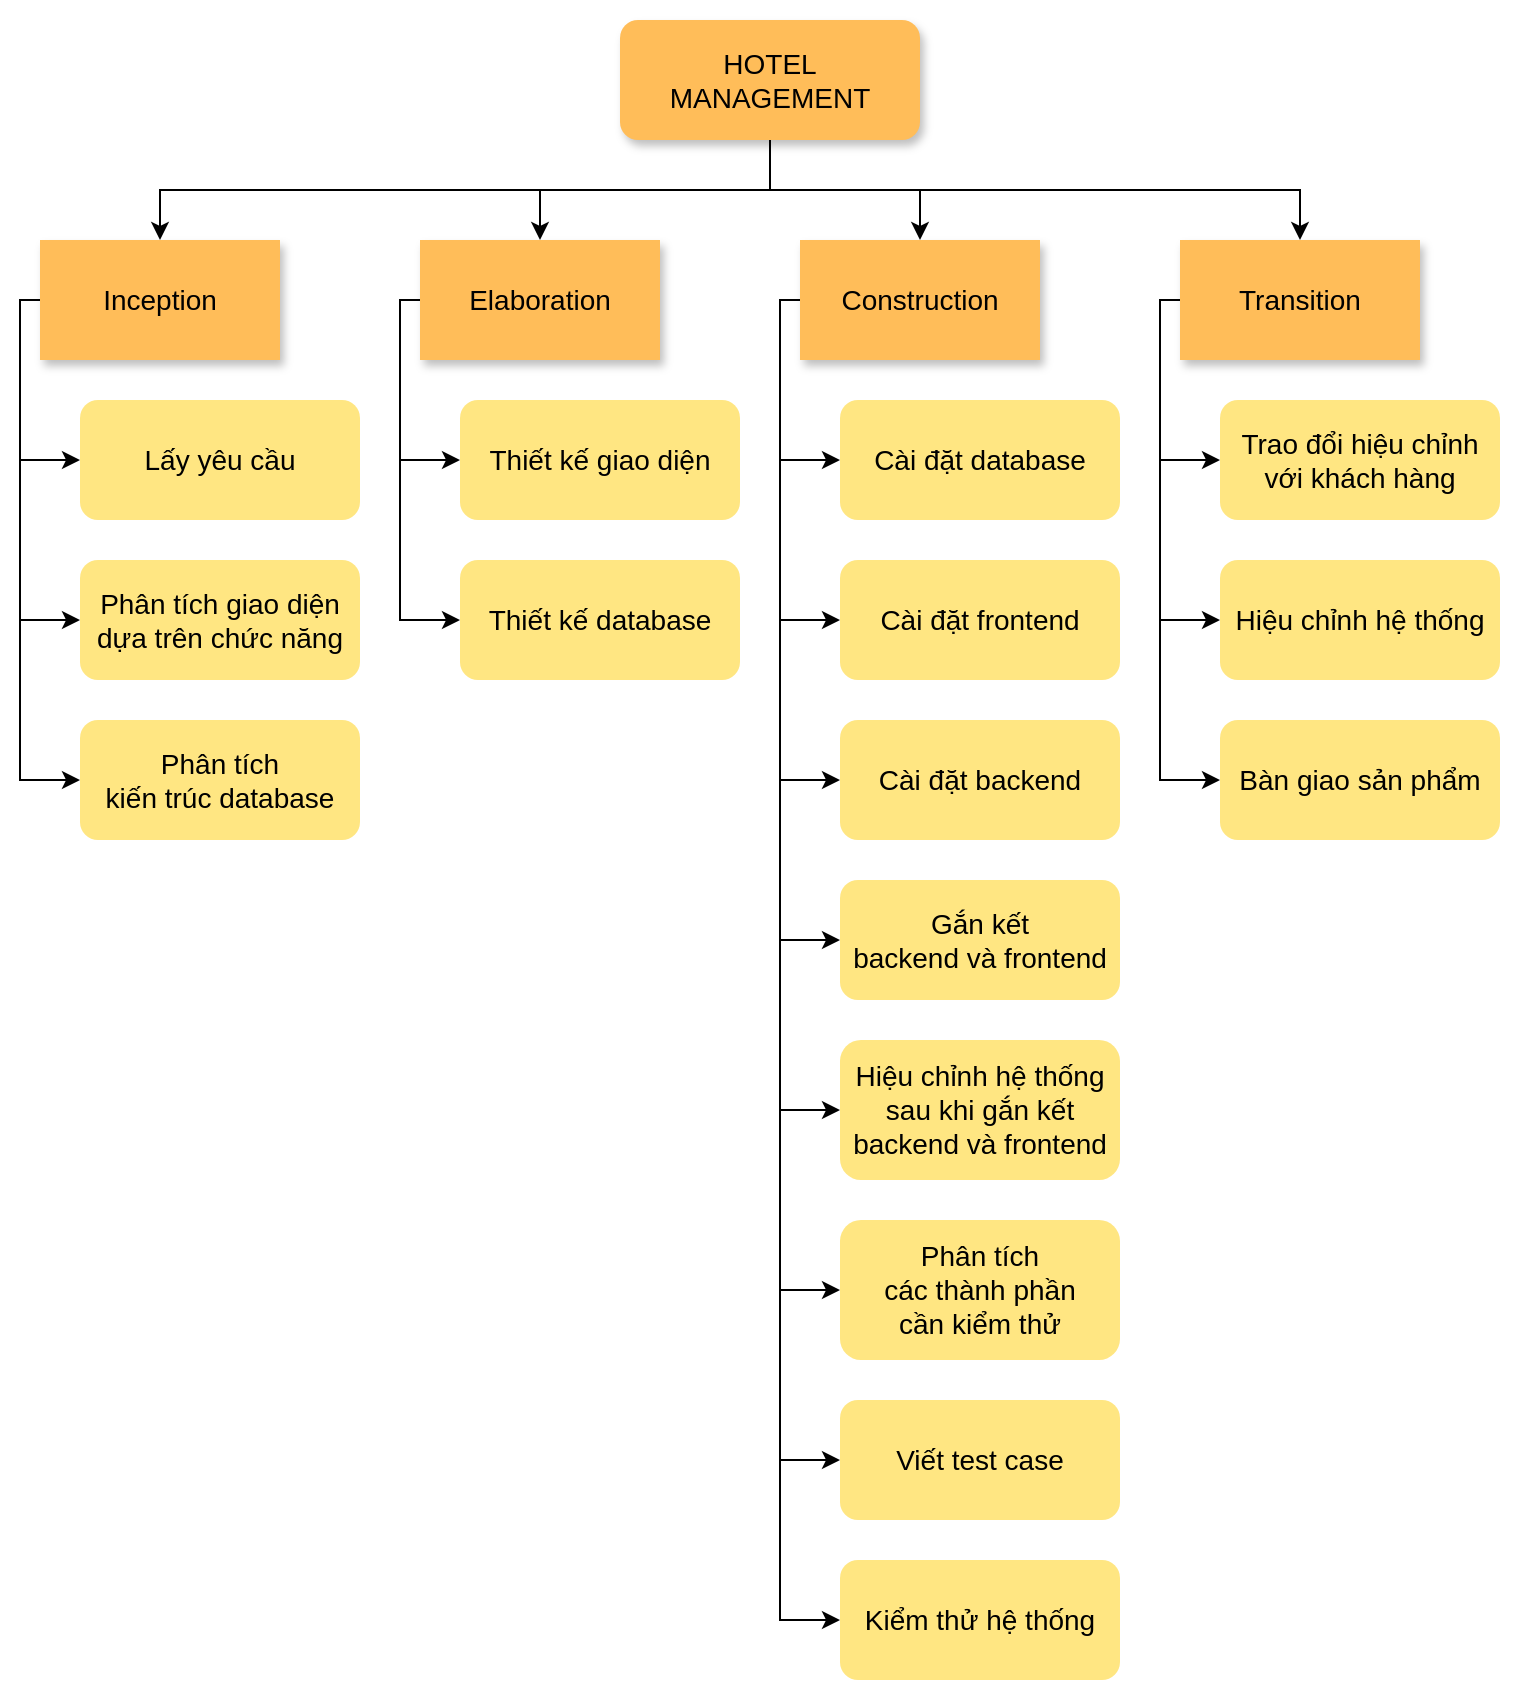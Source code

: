 <mxfile version="20.5.1"><diagram id="Dv5RxZ9pEpqeXzH8SUr0" name="Page-1"><mxGraphModel dx="946" dy="648" grid="1" gridSize="10" guides="1" tooltips="1" connect="1" arrows="1" fold="1" page="1" pageScale="1" pageWidth="827" pageHeight="1169" math="0" shadow="0"><root><mxCell id="0"/><mxCell id="1" parent="0"/><mxCell id="0N0D6_yJiQmXJVHRGY4t-61" value="" style="rounded=0;whiteSpace=wrap;html=1;shadow=0;glass=0;labelBackgroundColor=none;sketch=0;fontSize=14;fillColor=default;strokeColor=none;" vertex="1" parent="1"><mxGeometry x="10" y="40" width="760" height="850" as="geometry"/></mxCell><mxCell id="0N0D6_yJiQmXJVHRGY4t-37" style="edgeStyle=orthogonalEdgeStyle;rounded=0;orthogonalLoop=1;jettySize=auto;html=1;entryX=0;entryY=0.5;entryDx=0;entryDy=0;fontSize=14;exitX=0;exitY=0.5;exitDx=0;exitDy=0;strokeColor=default;" edge="1" parent="1" source="33rMMh5XL7JELrdZvPGO-138" target="0N0D6_yJiQmXJVHRGY4t-4"><mxGeometry relative="1" as="geometry"><Array as="points"><mxPoint x="20" y="190"/><mxPoint x="20" y="270"/></Array></mxGeometry></mxCell><mxCell id="33rMMh5XL7JELrdZvPGO-138" value="Inception" style="rounded=0;whiteSpace=wrap;html=1;fillColor=#FFBD59;gradientColor=none;fontSize=14;strokeColor=none;shadow=1;" parent="1" vertex="1"><mxGeometry x="30" y="160" width="120" height="60" as="geometry"/></mxCell><mxCell id="0N0D6_yJiQmXJVHRGY4t-1" value="Elaboration&lt;span style=&quot;caret-color: rgba(0, 0, 0, 0); color: rgba(0, 0, 0, 0); font-family: monospace; font-size: 0px; text-align: start;&quot;&gt;%3CmxGraphModel%3E%3Croot%3E%3CmxCell%20id%3D%220%22%2F%3E%3CmxCell%20id%3D%221%22%20parent%3D%220%22%2F%3E%3CmxCell%20id%3D%222%22%20value%3D%22Inception%22%20style%3D%22rounded%3D0%3BwhiteSpace%3Dwrap%3Bhtml%3D1%3BfillColor%3D%23FFBD59%3BgradientColor%3Dnone%3BfontSize%3D14%3B%22%20vertex%3D%221%22%20parent%3D%221%22%3E%3CmxGeometry%20x%3D%22260%22%20y%3D%22190%22%20width%3D%22120%22%20height%3D%2260%22%20as%3D%22geometry%22%2F%3E%3C%2FmxCell%3E%3C%2Froot%3E%3C%2FmxGraphModel%3E&lt;/span&gt;" style="rounded=0;whiteSpace=wrap;html=1;fillColor=#FFBD59;gradientColor=none;fontSize=14;strokeColor=none;shadow=1;" vertex="1" parent="1"><mxGeometry x="220" y="160" width="120" height="60" as="geometry"/></mxCell><mxCell id="0N0D6_yJiQmXJVHRGY4t-3" value="Transition" style="rounded=0;whiteSpace=wrap;html=1;fillColor=#FFBD59;gradientColor=none;fontSize=14;strokeColor=none;shadow=1;" vertex="1" parent="1"><mxGeometry x="600" y="160" width="120" height="60" as="geometry"/></mxCell><mxCell id="0N0D6_yJiQmXJVHRGY4t-4" value="Lấy yêu cầu" style="rounded=1;whiteSpace=wrap;html=1;fillColor=#FFE682;gradientColor=none;fontSize=14;strokeColor=none;" vertex="1" parent="1"><mxGeometry x="50" y="240" width="140" height="60" as="geometry"/></mxCell><mxCell id="0N0D6_yJiQmXJVHRGY4t-5" value="Phân tích giao diện dựa trên chức năng" style="rounded=1;whiteSpace=wrap;html=1;fillColor=#FFE682;gradientColor=none;fontSize=14;strokeColor=none;" vertex="1" parent="1"><mxGeometry x="50" y="320" width="140" height="60" as="geometry"/></mxCell><mxCell id="0N0D6_yJiQmXJVHRGY4t-6" value="Phân tích&lt;br&gt;kiến trúc database" style="rounded=1;whiteSpace=wrap;html=1;fillColor=#FFE682;gradientColor=none;fontSize=14;strokeColor=none;" vertex="1" parent="1"><mxGeometry x="50" y="400" width="140" height="60" as="geometry"/></mxCell><mxCell id="0N0D6_yJiQmXJVHRGY4t-7" value="Thiết kế giao diện" style="rounded=1;whiteSpace=wrap;html=1;fillColor=#FFE682;gradientColor=none;fontSize=14;strokeColor=none;" vertex="1" parent="1"><mxGeometry x="240" y="240" width="140" height="60" as="geometry"/></mxCell><mxCell id="0N0D6_yJiQmXJVHRGY4t-8" value="Thiết kế database" style="rounded=1;whiteSpace=wrap;html=1;fillColor=#FFE682;gradientColor=none;fontSize=14;strokeColor=none;" vertex="1" parent="1"><mxGeometry x="240" y="320" width="140" height="60" as="geometry"/></mxCell><mxCell id="0N0D6_yJiQmXJVHRGY4t-9" value="Cài đặt database&lt;span style=&quot;caret-color: rgba(0, 0, 0, 0); color: rgba(0, 0, 0, 0); font-family: monospace; font-size: 0px; text-align: start;&quot;&gt;%3CmxGraphModel%3E%3Croot%3E%3CmxCell%20id%3D%220%22%2F%3E%3CmxCell%20id%3D%221%22%20parent%3D%220%22%2F%3E%3CmxCell%20id%3D%222%22%20value%3D%22Thi%E1%BA%BFt%20k%E1%BA%BF%20giao%20di%E1%BB%87n%22%20style%3D%22rounded%3D0%3BwhiteSpace%3Dwrap%3Bhtml%3D1%3BfillColor%3D%23FFE682%3BgradientColor%3Dnone%3BfontSize%3D14%3B%22%20vertex%3D%221%22%20parent%3D%221%22%3E%3CmxGeometry%20x%3D%22300%22%20y%3D%22240%22%20width%3D%22120%22%20height%3D%2260%22%20as%3D%22geometry%22%2F%3E%3C%2FmxCell%3E%3C%2Froot%3E%3C%2FmxGraphModel%3E&lt;/span&gt;" style="rounded=1;whiteSpace=wrap;html=1;fillColor=#FFE682;gradientColor=none;fontSize=14;strokeColor=none;" vertex="1" parent="1"><mxGeometry x="430" y="240" width="140" height="60" as="geometry"/></mxCell><mxCell id="0N0D6_yJiQmXJVHRGY4t-10" value="Cài đặt frontend&lt;span style=&quot;caret-color: rgba(0, 0, 0, 0); color: rgba(0, 0, 0, 0); font-family: monospace; font-size: 0px; text-align: start;&quot;&gt;%3CmxGraphModel%3E%3Croot%3E%3CmxCell%20id%3D%220%22%2F%3E%3CmxCell%20id%3D%221%22%20parent%3D%220%22%2F%3E%3CmxCell%20id%3D%222%22%20value%3D%22Thi%E1%BA%BFt%20k%E1%BA%BF%20giao%20di%E1%BB%87n%22%20style%3D%22rounded%3D0%3BwhiteSpace%3Dwrap%3Bhtml%3D1%3BfillColor%3D%23FFE682%3BgradientColor%3Dnone%3BfontSize%3D14%3B%22%20vertex%3D%221%22%20parent%3D%221%22%3E%3CmxGeometry%20x%3D%22300%22%20y%3D%22240%22%20width%3D%22120%22%20height%3D%2260%22%20as%3D%22geometry%22%2F%3E%3C%2FmxCell%3E%3C%2Froot%3E%3C%2FmxGraphModel%3E&lt;/span&gt;" style="rounded=1;whiteSpace=wrap;html=1;fillColor=#FFE682;gradientColor=none;fontSize=14;strokeColor=none;" vertex="1" parent="1"><mxGeometry x="430" y="320" width="140" height="60" as="geometry"/></mxCell><mxCell id="0N0D6_yJiQmXJVHRGY4t-11" value="Cài đặt backend&lt;span style=&quot;caret-color: rgba(0, 0, 0, 0); color: rgba(0, 0, 0, 0); font-family: monospace; font-size: 0px; text-align: start;&quot;&gt;%3CmxGraphModel%3E%3Croot%3E%3CmxCell%20id%3D%220%22%2F%3E%3CmxCell%20id%3D%221%22%20parent%3D%220%22%2F%3E%3CmxCell%20id%3D%222%22%20value%3D%22Thi%E1%BA%BFt%20k%E1%BA%BF%20giao%20di%E1%BB%87n%22%20style%3D%22rounded%3D0%3BwhiteSpace%3Dwrap%3Bhtml%3D1%3BfillColor%3D%23FFE682%3BgradientColor%3Dnone%3BfontSize%3D14%3B%22%20vertex%3D%221%22%20parent%3D%221%22%3E%3CmxGeometry%20x%3D%22300%22%20y%3D%22240%22%20width%3D%22120%22%20height%3D%2260%22%20as%3D%22geometry%22%2F%3E%3C%2FmxCell%3E%3C%2Froot%3E%3C%2FmxGraphModel%3E&lt;/span&gt;" style="rounded=1;whiteSpace=wrap;html=1;fillColor=#FFE682;gradientColor=none;fontSize=14;strokeColor=none;" vertex="1" parent="1"><mxGeometry x="430" y="400" width="140" height="60" as="geometry"/></mxCell><mxCell id="0N0D6_yJiQmXJVHRGY4t-12" value="Gắn kết&lt;br&gt;backend và frontend" style="rounded=1;whiteSpace=wrap;html=1;fillColor=#FFE682;gradientColor=none;fontSize=14;strokeColor=none;" vertex="1" parent="1"><mxGeometry x="430" y="480" width="140" height="60" as="geometry"/></mxCell><mxCell id="0N0D6_yJiQmXJVHRGY4t-14" value="&lt;span style=&quot;text-align: left;&quot;&gt;Hiệu chỉnh hệ thống sau khi&amp;nbsp;gắn kết backend và frontend&lt;/span&gt;" style="rounded=1;whiteSpace=wrap;html=1;fillColor=#FFE682;gradientColor=none;fontSize=14;strokeColor=none;" vertex="1" parent="1"><mxGeometry x="430" y="560" width="140" height="70" as="geometry"/></mxCell><mxCell id="0N0D6_yJiQmXJVHRGY4t-15" value="&lt;span style=&quot;text-align: left;&quot;&gt;Phân tích&lt;br&gt;các thành phần&lt;br&gt;cần kiểm thử&lt;/span&gt;" style="rounded=1;whiteSpace=wrap;html=1;fillColor=#FFE682;gradientColor=none;fontSize=14;strokeColor=none;" vertex="1" parent="1"><mxGeometry x="430" y="650" width="140" height="70" as="geometry"/></mxCell><mxCell id="0N0D6_yJiQmXJVHRGY4t-16" value="Viết test case" style="rounded=1;whiteSpace=wrap;html=1;fillColor=#FFE682;gradientColor=none;fontSize=14;strokeColor=none;" vertex="1" parent="1"><mxGeometry x="430" y="740" width="140" height="60" as="geometry"/></mxCell><mxCell id="0N0D6_yJiQmXJVHRGY4t-17" value="Kiểm thử hệ thống" style="rounded=1;whiteSpace=wrap;html=1;fillColor=#FFE682;gradientColor=none;fontSize=14;strokeColor=none;" vertex="1" parent="1"><mxGeometry x="430" y="820" width="140" height="60" as="geometry"/></mxCell><mxCell id="0N0D6_yJiQmXJVHRGY4t-18" value="&lt;span style=&quot;text-align: left;&quot;&gt;Trao đổi hiệu chỉnh với khách hàng&lt;/span&gt;" style="rounded=1;whiteSpace=wrap;html=1;fillColor=#FFE682;gradientColor=none;fontSize=14;strokeColor=none;shadow=0;" vertex="1" parent="1"><mxGeometry x="620" y="240" width="140" height="60" as="geometry"/></mxCell><mxCell id="0N0D6_yJiQmXJVHRGY4t-19" value="Hiệu chỉnh hệ thống" style="rounded=1;whiteSpace=wrap;html=1;fillColor=#FFE682;gradientColor=none;fontSize=14;strokeColor=none;shadow=0;" vertex="1" parent="1"><mxGeometry x="620" y="320" width="140" height="60" as="geometry"/></mxCell><mxCell id="0N0D6_yJiQmXJVHRGY4t-20" value="Bàn giao sản phẩm" style="rounded=1;whiteSpace=wrap;html=1;fillColor=#FFE682;gradientColor=none;fontSize=14;strokeColor=none;shadow=0;" vertex="1" parent="1"><mxGeometry x="620" y="400" width="140" height="60" as="geometry"/></mxCell><mxCell id="0N0D6_yJiQmXJVHRGY4t-25" value="Construction" style="rounded=0;whiteSpace=wrap;html=1;fillColor=#FFBD59;gradientColor=none;fontSize=14;strokeColor=none;shadow=1;" vertex="1" parent="1"><mxGeometry x="410" y="160" width="120" height="60" as="geometry"/></mxCell><mxCell id="0N0D6_yJiQmXJVHRGY4t-38" style="edgeStyle=orthogonalEdgeStyle;rounded=0;orthogonalLoop=1;jettySize=auto;html=1;entryX=0;entryY=0.5;entryDx=0;entryDy=0;fontSize=14;exitX=0;exitY=0.5;exitDx=0;exitDy=0;strokeColor=default;" edge="1" parent="1"><mxGeometry relative="1" as="geometry"><mxPoint x="30" y="270" as="sourcePoint"/><mxPoint x="50" y="350" as="targetPoint"/><Array as="points"><mxPoint x="20" y="270"/><mxPoint x="20" y="350"/></Array></mxGeometry></mxCell><mxCell id="0N0D6_yJiQmXJVHRGY4t-39" style="edgeStyle=orthogonalEdgeStyle;rounded=0;orthogonalLoop=1;jettySize=auto;html=1;entryX=0;entryY=0.5;entryDx=0;entryDy=0;fontSize=14;exitX=0;exitY=0.5;exitDx=0;exitDy=0;strokeColor=default;" edge="1" parent="1"><mxGeometry relative="1" as="geometry"><mxPoint x="30" y="350" as="sourcePoint"/><mxPoint x="50" y="430" as="targetPoint"/><Array as="points"><mxPoint x="20" y="350"/><mxPoint x="20" y="430"/></Array></mxGeometry></mxCell><mxCell id="0N0D6_yJiQmXJVHRGY4t-40" style="edgeStyle=orthogonalEdgeStyle;rounded=0;orthogonalLoop=1;jettySize=auto;html=1;entryX=0;entryY=0.5;entryDx=0;entryDy=0;fontSize=14;exitX=0;exitY=0.5;exitDx=0;exitDy=0;" edge="1" parent="1"><mxGeometry relative="1" as="geometry"><mxPoint x="220" y="190" as="sourcePoint"/><mxPoint x="240" y="270" as="targetPoint"/><Array as="points"><mxPoint x="210" y="190"/><mxPoint x="210" y="270"/></Array></mxGeometry></mxCell><mxCell id="0N0D6_yJiQmXJVHRGY4t-41" style="edgeStyle=orthogonalEdgeStyle;rounded=0;orthogonalLoop=1;jettySize=auto;html=1;entryX=0;entryY=0.5;entryDx=0;entryDy=0;fontSize=14;exitX=0;exitY=0.5;exitDx=0;exitDy=0;" edge="1" parent="1"><mxGeometry relative="1" as="geometry"><mxPoint x="410" y="190" as="sourcePoint"/><mxPoint x="430" y="270" as="targetPoint"/><Array as="points"><mxPoint x="400" y="190"/><mxPoint x="400" y="270"/></Array></mxGeometry></mxCell><mxCell id="0N0D6_yJiQmXJVHRGY4t-42" style="edgeStyle=orthogonalEdgeStyle;rounded=0;orthogonalLoop=1;jettySize=auto;html=1;entryX=0;entryY=0.5;entryDx=0;entryDy=0;fontSize=14;exitX=0;exitY=0.5;exitDx=0;exitDy=0;" edge="1" parent="1"><mxGeometry relative="1" as="geometry"><mxPoint x="220" y="270" as="sourcePoint"/><mxPoint x="240" y="350" as="targetPoint"/><Array as="points"><mxPoint x="210" y="270"/><mxPoint x="210" y="350"/></Array></mxGeometry></mxCell><mxCell id="0N0D6_yJiQmXJVHRGY4t-43" style="edgeStyle=orthogonalEdgeStyle;rounded=0;orthogonalLoop=1;jettySize=auto;html=1;entryX=0;entryY=0.5;entryDx=0;entryDy=0;fontSize=14;exitX=0;exitY=0.5;exitDx=0;exitDy=0;" edge="1" parent="1"><mxGeometry relative="1" as="geometry"><mxPoint x="410" y="270" as="sourcePoint"/><mxPoint x="430" y="350" as="targetPoint"/><Array as="points"><mxPoint x="400" y="270"/><mxPoint x="400" y="350"/></Array></mxGeometry></mxCell><mxCell id="0N0D6_yJiQmXJVHRGY4t-44" style="edgeStyle=orthogonalEdgeStyle;rounded=0;orthogonalLoop=1;jettySize=auto;html=1;entryX=0;entryY=0.5;entryDx=0;entryDy=0;fontSize=14;exitX=0;exitY=0.5;exitDx=0;exitDy=0;" edge="1" parent="1"><mxGeometry relative="1" as="geometry"><mxPoint x="410" y="350" as="sourcePoint"/><mxPoint x="430" y="430" as="targetPoint"/><Array as="points"><mxPoint x="400" y="350"/><mxPoint x="400" y="430"/></Array></mxGeometry></mxCell><mxCell id="0N0D6_yJiQmXJVHRGY4t-45" style="edgeStyle=orthogonalEdgeStyle;rounded=0;orthogonalLoop=1;jettySize=auto;html=1;entryX=0;entryY=0.5;entryDx=0;entryDy=0;fontSize=14;exitX=0;exitY=0.5;exitDx=0;exitDy=0;" edge="1" parent="1"><mxGeometry relative="1" as="geometry"><mxPoint x="410" y="430" as="sourcePoint"/><mxPoint x="430" y="510" as="targetPoint"/><Array as="points"><mxPoint x="400" y="430"/><mxPoint x="400" y="510"/></Array></mxGeometry></mxCell><mxCell id="0N0D6_yJiQmXJVHRGY4t-46" style="edgeStyle=orthogonalEdgeStyle;rounded=0;orthogonalLoop=1;jettySize=auto;html=1;entryX=0;entryY=0.5;entryDx=0;entryDy=0;fontSize=14;exitX=0;exitY=0.5;exitDx=0;exitDy=0;" edge="1" parent="1" target="0N0D6_yJiQmXJVHRGY4t-14"><mxGeometry relative="1" as="geometry"><mxPoint x="410" y="510" as="sourcePoint"/><mxPoint x="430" y="590" as="targetPoint"/><Array as="points"><mxPoint x="400" y="510"/><mxPoint x="400" y="595"/></Array></mxGeometry></mxCell><mxCell id="0N0D6_yJiQmXJVHRGY4t-47" style="edgeStyle=orthogonalEdgeStyle;rounded=0;orthogonalLoop=1;jettySize=auto;html=1;entryX=0;entryY=0.5;entryDx=0;entryDy=0;fontSize=14;exitX=0;exitY=0.5;exitDx=0;exitDy=0;" edge="1" parent="1" target="0N0D6_yJiQmXJVHRGY4t-15"><mxGeometry relative="1" as="geometry"><mxPoint x="410" y="595" as="sourcePoint"/><mxPoint x="430" y="675" as="targetPoint"/><Array as="points"><mxPoint x="400" y="595"/><mxPoint x="400" y="685"/></Array></mxGeometry></mxCell><mxCell id="0N0D6_yJiQmXJVHRGY4t-48" style="edgeStyle=orthogonalEdgeStyle;rounded=0;orthogonalLoop=1;jettySize=auto;html=1;entryX=0;entryY=0.5;entryDx=0;entryDy=0;fontSize=14;exitX=0;exitY=0.5;exitDx=0;exitDy=0;" edge="1" parent="1"><mxGeometry relative="1" as="geometry"><mxPoint x="410" y="685" as="sourcePoint"/><mxPoint x="430" y="770" as="targetPoint"/><Array as="points"><mxPoint x="400" y="685"/><mxPoint x="400" y="770"/></Array></mxGeometry></mxCell><mxCell id="0N0D6_yJiQmXJVHRGY4t-49" style="edgeStyle=orthogonalEdgeStyle;rounded=0;orthogonalLoop=1;jettySize=auto;html=1;entryX=0;entryY=0.5;entryDx=0;entryDy=0;fontSize=14;exitX=0;exitY=0.5;exitDx=0;exitDy=0;" edge="1" parent="1"><mxGeometry relative="1" as="geometry"><mxPoint x="410" y="770" as="sourcePoint"/><mxPoint x="430" y="850" as="targetPoint"/><Array as="points"><mxPoint x="400" y="770"/><mxPoint x="400" y="850"/></Array></mxGeometry></mxCell><mxCell id="0N0D6_yJiQmXJVHRGY4t-50" style="edgeStyle=orthogonalEdgeStyle;rounded=0;orthogonalLoop=1;jettySize=auto;html=1;entryX=0;entryY=0.5;entryDx=0;entryDy=0;fontSize=14;exitX=0;exitY=0.5;exitDx=0;exitDy=0;" edge="1" parent="1"><mxGeometry relative="1" as="geometry"><mxPoint x="600" y="190" as="sourcePoint"/><mxPoint x="620" y="270" as="targetPoint"/><Array as="points"><mxPoint x="590" y="190"/><mxPoint x="590" y="270"/></Array></mxGeometry></mxCell><mxCell id="0N0D6_yJiQmXJVHRGY4t-51" style="edgeStyle=orthogonalEdgeStyle;rounded=0;orthogonalLoop=1;jettySize=auto;html=1;entryX=0;entryY=0.5;entryDx=0;entryDy=0;fontSize=14;exitX=0;exitY=0.5;exitDx=0;exitDy=0;" edge="1" parent="1"><mxGeometry relative="1" as="geometry"><mxPoint x="600" y="270" as="sourcePoint"/><mxPoint x="620" y="350" as="targetPoint"/><Array as="points"><mxPoint x="590" y="270"/><mxPoint x="590" y="350"/></Array></mxGeometry></mxCell><mxCell id="0N0D6_yJiQmXJVHRGY4t-52" style="edgeStyle=orthogonalEdgeStyle;rounded=0;orthogonalLoop=1;jettySize=auto;html=1;entryX=0;entryY=0.5;entryDx=0;entryDy=0;fontSize=14;exitX=0;exitY=0.5;exitDx=0;exitDy=0;" edge="1" parent="1"><mxGeometry relative="1" as="geometry"><mxPoint x="600" y="350" as="sourcePoint"/><mxPoint x="620" y="430" as="targetPoint"/><Array as="points"><mxPoint x="590" y="350"/><mxPoint x="590" y="430"/></Array></mxGeometry></mxCell><mxCell id="0N0D6_yJiQmXJVHRGY4t-57" style="edgeStyle=orthogonalEdgeStyle;rounded=0;orthogonalLoop=1;jettySize=auto;html=1;entryX=0.5;entryY=0;entryDx=0;entryDy=0;strokeColor=default;fontSize=14;" edge="1" parent="1" source="0N0D6_yJiQmXJVHRGY4t-53" target="33rMMh5XL7JELrdZvPGO-138"><mxGeometry relative="1" as="geometry"><Array as="points"><mxPoint x="395" y="135"/><mxPoint x="90" y="135"/></Array></mxGeometry></mxCell><mxCell id="0N0D6_yJiQmXJVHRGY4t-58" style="edgeStyle=orthogonalEdgeStyle;rounded=0;orthogonalLoop=1;jettySize=auto;html=1;entryX=0.5;entryY=0;entryDx=0;entryDy=0;strokeColor=default;fontSize=14;" edge="1" parent="1" source="0N0D6_yJiQmXJVHRGY4t-53" target="0N0D6_yJiQmXJVHRGY4t-1"><mxGeometry relative="1" as="geometry"/></mxCell><mxCell id="0N0D6_yJiQmXJVHRGY4t-59" style="edgeStyle=orthogonalEdgeStyle;rounded=0;orthogonalLoop=1;jettySize=auto;html=1;entryX=0.5;entryY=0;entryDx=0;entryDy=0;strokeColor=default;fontSize=14;" edge="1" parent="1" source="0N0D6_yJiQmXJVHRGY4t-53" target="0N0D6_yJiQmXJVHRGY4t-25"><mxGeometry relative="1" as="geometry"/></mxCell><mxCell id="0N0D6_yJiQmXJVHRGY4t-60" style="edgeStyle=orthogonalEdgeStyle;rounded=0;orthogonalLoop=1;jettySize=auto;html=1;entryX=0.5;entryY=0;entryDx=0;entryDy=0;strokeColor=default;fontSize=14;" edge="1" parent="1" source="0N0D6_yJiQmXJVHRGY4t-53" target="0N0D6_yJiQmXJVHRGY4t-3"><mxGeometry relative="1" as="geometry"><Array as="points"><mxPoint x="395" y="135"/><mxPoint x="660" y="135"/></Array></mxGeometry></mxCell><mxCell id="0N0D6_yJiQmXJVHRGY4t-53" value="HOTEL MANAGEMENT" style="rounded=1;whiteSpace=wrap;html=1;fillColor=#FFBD59;gradientColor=none;fontSize=14;glass=0;shadow=1;sketch=0;strokeColor=none;" vertex="1" parent="1"><mxGeometry x="320" y="50" width="150" height="60" as="geometry"/></mxCell></root></mxGraphModel></diagram></mxfile>